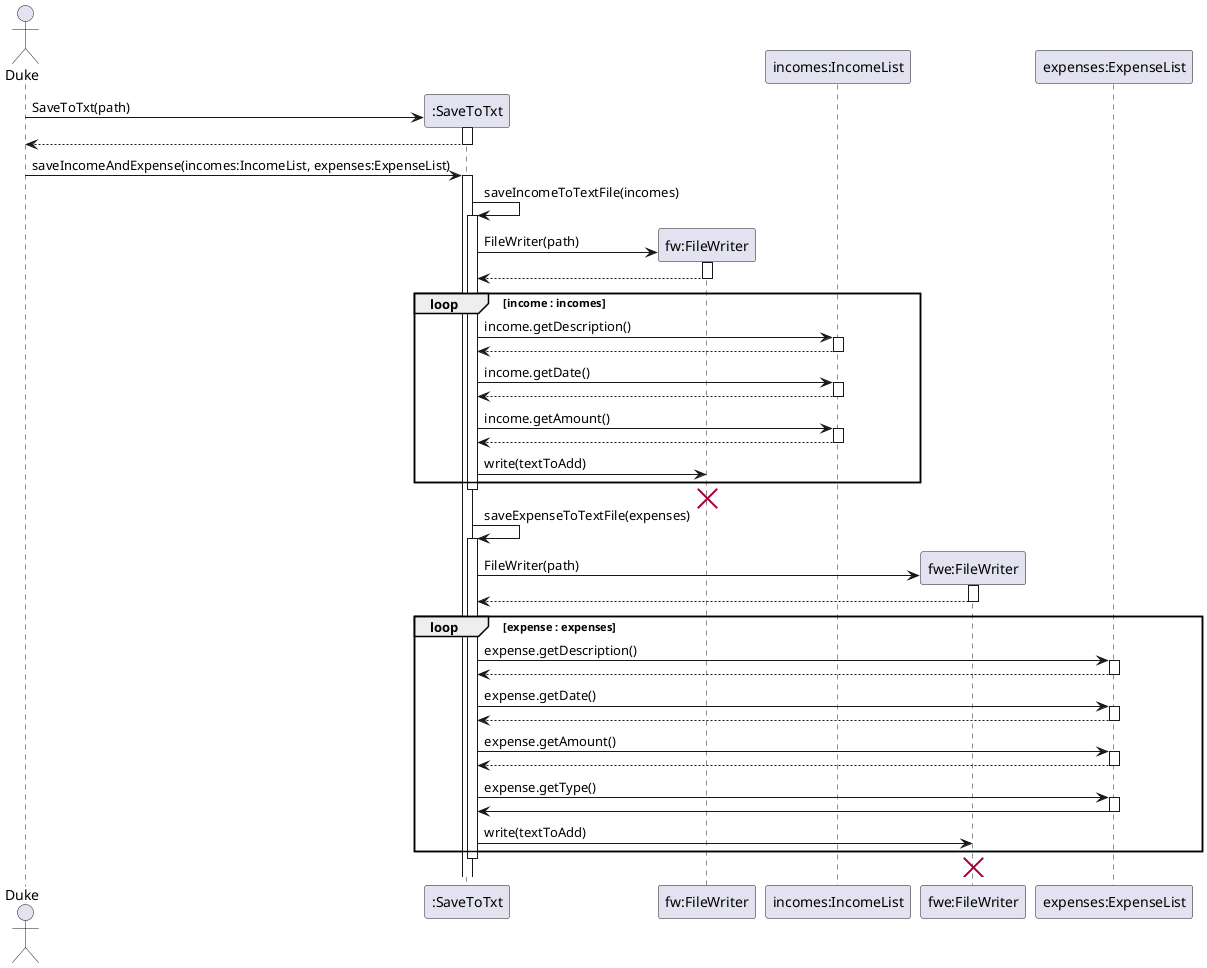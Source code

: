 @startuml

actor Duke
create ":SaveToTxt"
Duke -> ":SaveToTxt" : SaveToTxt(path)
Activate ":SaveToTxt"
":SaveToTxt" --> Duke
Deactivate ":SaveToTxt"

Duke -> ":SaveToTxt" : saveIncomeAndExpense(incomes:IncomeList, expenses:ExpenseList)
Activate ":SaveToTxt"
":SaveToTxt" -> ":SaveToTxt" : saveIncomeToTextFile(incomes)
Activate ":SaveToTxt"
create "fw:FileWriter"
":SaveToTxt" -> "fw:FileWriter" : FileWriter(path)
activate "fw:FileWriter"
"fw:FileWriter" --> ":SaveToTxt"
deactivate "fw:FileWriter"
loop income : incomes
    ":SaveToTxt" -> "incomes:IncomeList" : income.getDescription()
    activate "incomes:IncomeList"
    "incomes:IncomeList" --> ":SaveToTxt"
    deactivate "incomes:IncomeList"
    ":SaveToTxt" -> "incomes:IncomeList" : income.getDate()
    activate "incomes:IncomeList"
    "incomes:IncomeList" --> ":SaveToTxt"
    deactivate "incomes:IncomeList"
    ":SaveToTxt" -> "incomes:IncomeList" : income.getAmount()
    activate "incomes:IncomeList"
    "incomes:IncomeList" --> ":SaveToTxt"
    deactivate "incomes:IncomeList"
    ":SaveToTxt" -> "fw:FileWriter": write(textToAdd)
end loop
Deactivate ":SaveToTxt"
destroy "fw:FileWriter"


":SaveToTxt" -> ":SaveToTxt" : saveExpenseToTextFile(expenses)
Activate ":SaveToTxt"
create "fwe:FileWriter"
":SaveToTxt" -> "fwe:FileWriter" : FileWriter(path)
activate "fwe:FileWriter"
"fwe:FileWriter" --> ":SaveToTxt"
deactivate "fwe:FileWriter"
loop expense : expenses
    ":SaveToTxt" -> "expenses:ExpenseList" : expense.getDescription()
    activate "expenses:ExpenseList"
    "expenses:ExpenseList" --> ":SaveToTxt"
    deactivate "expenses:ExpenseList"
    ":SaveToTxt" -> "expenses:ExpenseList" : expense.getDate()
    activate "expenses:ExpenseList"
    "expenses:ExpenseList" --> ":SaveToTxt"
    deactivate "expenses:ExpenseList"
    ":SaveToTxt" -> "expenses:ExpenseList" : expense.getAmount()
    activate "expenses:ExpenseList"
    "expenses:ExpenseList" --> ":SaveToTxt"
    deactivate "expenses:ExpenseList"
    ":SaveToTxt" -> "expenses:ExpenseList" : expense.getType()
    activate "expenses:ExpenseList"
    "expenses:ExpenseList" -> ":SaveToTxt"
    deactivate "expenses:ExpenseList"

    ":SaveToTxt" -> "fwe:FileWriter": write(textToAdd)
end loop
Deactivate ":SaveToTxt"
destroy "fwe:FileWriter"

@enduml